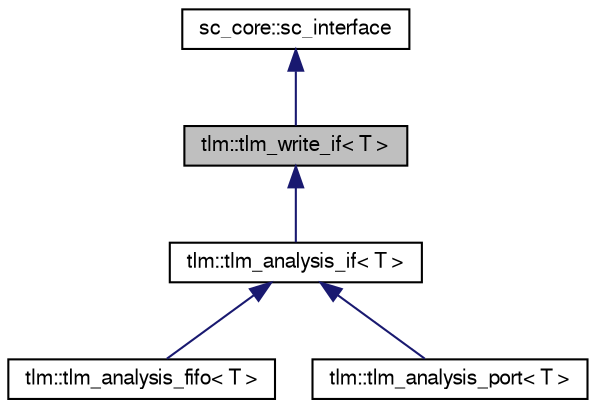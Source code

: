 digraph "tlm::tlm_write_if&lt; T &gt;"
{
  edge [fontname="FreeSans",fontsize="10",labelfontname="FreeSans",labelfontsize="10"];
  node [fontname="FreeSans",fontsize="10",shape=record];
  Node0 [label="tlm::tlm_write_if\< T \>",height=0.2,width=0.4,color="black", fillcolor="grey75", style="filled", fontcolor="black"];
  Node1 -> Node0 [dir="back",color="midnightblue",fontsize="10",style="solid",fontname="FreeSans"];
  Node1 [label="sc_core::sc_interface",height=0.2,width=0.4,color="black", fillcolor="white", style="filled",URL="/mnt/c/Users/fangk/Documents/hdl-playground/lib/systemc-2.3.3/objdir/docs/sysc/doxygen/systemc.tag$a01196.html"];
  Node0 -> Node2 [dir="back",color="midnightblue",fontsize="10",style="solid",fontname="FreeSans"];
  Node2 [label="tlm::tlm_analysis_if\< T \>",height=0.2,width=0.4,color="black", fillcolor="white", style="filled",URL="$a02247.html"];
  Node2 -> Node3 [dir="back",color="midnightblue",fontsize="10",style="solid",fontname="FreeSans"];
  Node3 [label="tlm::tlm_analysis_fifo\< T \>",height=0.2,width=0.4,color="black", fillcolor="white", style="filled",URL="$a02243.html"];
  Node2 -> Node4 [dir="back",color="midnightblue",fontsize="10",style="solid",fontname="FreeSans"];
  Node4 [label="tlm::tlm_analysis_port\< T \>",height=0.2,width=0.4,color="black", fillcolor="white", style="filled",URL="$a02255.html"];
}
